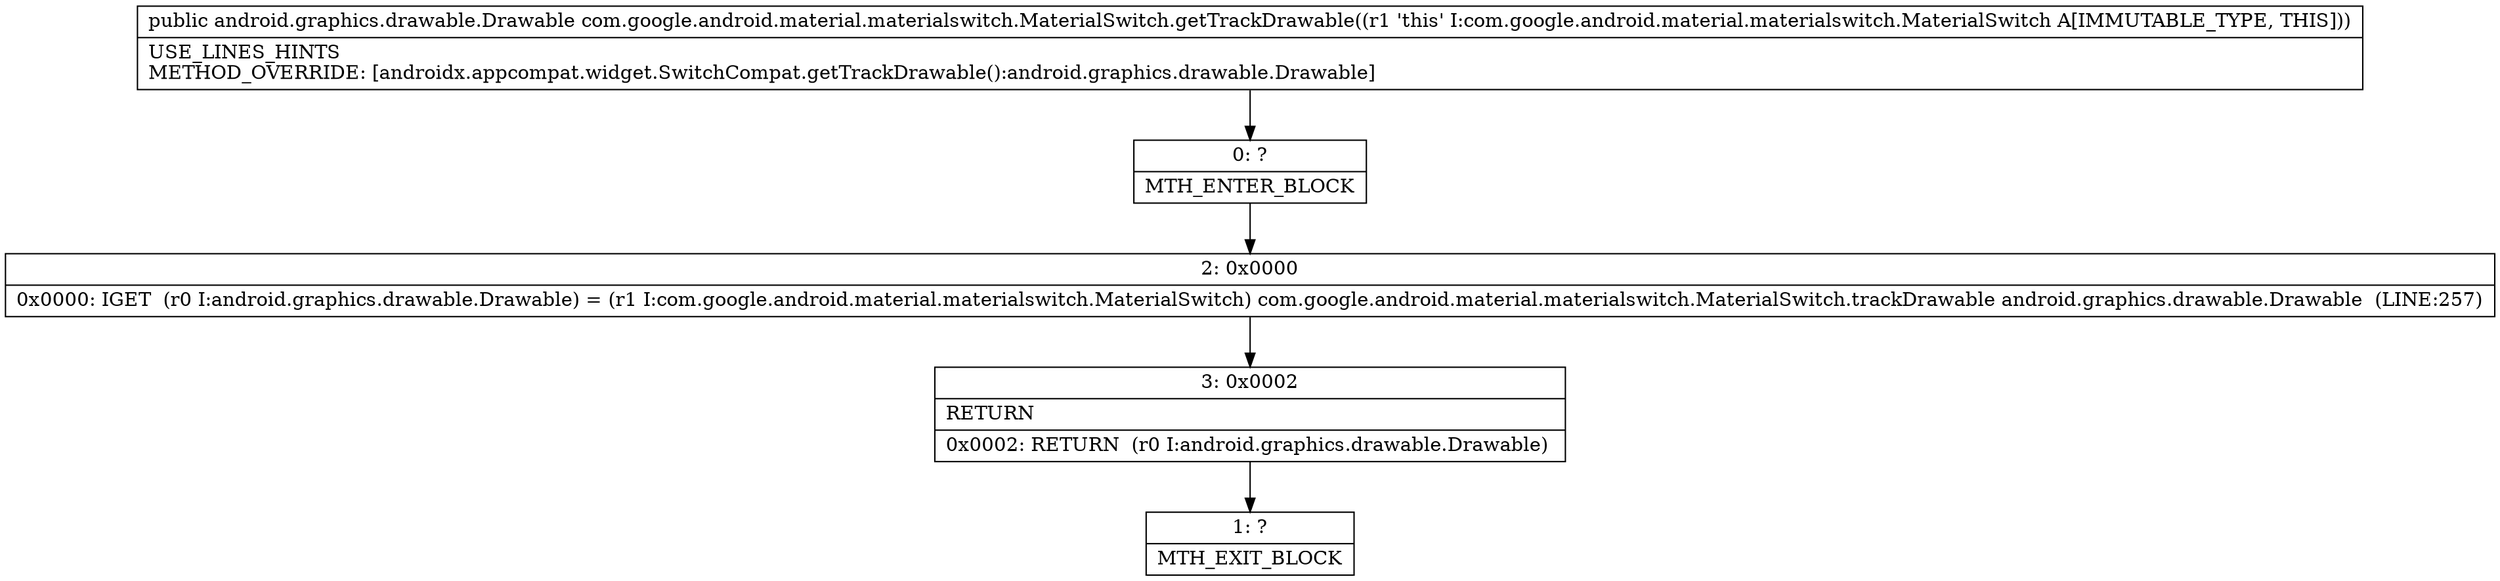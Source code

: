 digraph "CFG forcom.google.android.material.materialswitch.MaterialSwitch.getTrackDrawable()Landroid\/graphics\/drawable\/Drawable;" {
Node_0 [shape=record,label="{0\:\ ?|MTH_ENTER_BLOCK\l}"];
Node_2 [shape=record,label="{2\:\ 0x0000|0x0000: IGET  (r0 I:android.graphics.drawable.Drawable) = (r1 I:com.google.android.material.materialswitch.MaterialSwitch) com.google.android.material.materialswitch.MaterialSwitch.trackDrawable android.graphics.drawable.Drawable  (LINE:257)\l}"];
Node_3 [shape=record,label="{3\:\ 0x0002|RETURN\l|0x0002: RETURN  (r0 I:android.graphics.drawable.Drawable) \l}"];
Node_1 [shape=record,label="{1\:\ ?|MTH_EXIT_BLOCK\l}"];
MethodNode[shape=record,label="{public android.graphics.drawable.Drawable com.google.android.material.materialswitch.MaterialSwitch.getTrackDrawable((r1 'this' I:com.google.android.material.materialswitch.MaterialSwitch A[IMMUTABLE_TYPE, THIS]))  | USE_LINES_HINTS\lMETHOD_OVERRIDE: [androidx.appcompat.widget.SwitchCompat.getTrackDrawable():android.graphics.drawable.Drawable]\l}"];
MethodNode -> Node_0;Node_0 -> Node_2;
Node_2 -> Node_3;
Node_3 -> Node_1;
}


